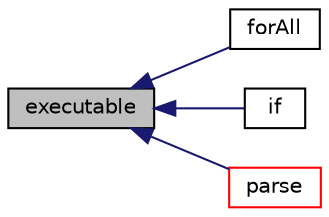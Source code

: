 digraph "executable"
{
  bgcolor="transparent";
  edge [fontname="Helvetica",fontsize="10",labelfontname="Helvetica",labelfontsize="10"];
  node [fontname="Helvetica",fontsize="10",shape=record];
  rankdir="LR";
  Node1021 [label="executable",height=0.2,width=0.4,color="black", fillcolor="grey75", style="filled", fontcolor="black"];
  Node1021 -> Node1022 [dir="back",color="midnightblue",fontsize="10",style="solid",fontname="Helvetica"];
  Node1022 [label="forAll",height=0.2,width=0.4,color="black",URL="$a41330.html#af0cf7e16280edc6e8e8554bb4addadce"];
  Node1021 -> Node1023 [dir="back",color="midnightblue",fontsize="10",style="solid",fontname="Helvetica"];
  Node1023 [label="if",height=0.2,width=0.4,color="black",URL="$a39560.html#a5cfa46c5a5f5268b0c52864fef203093"];
  Node1021 -> Node1024 [dir="back",color="midnightblue",fontsize="10",style="solid",fontname="Helvetica"];
  Node1024 [label="parse",height=0.2,width=0.4,color="red",URL="$a27769.html#a00aad68f835a5c0bcb8920505bb0bd10",tooltip="Parse. "];
}
